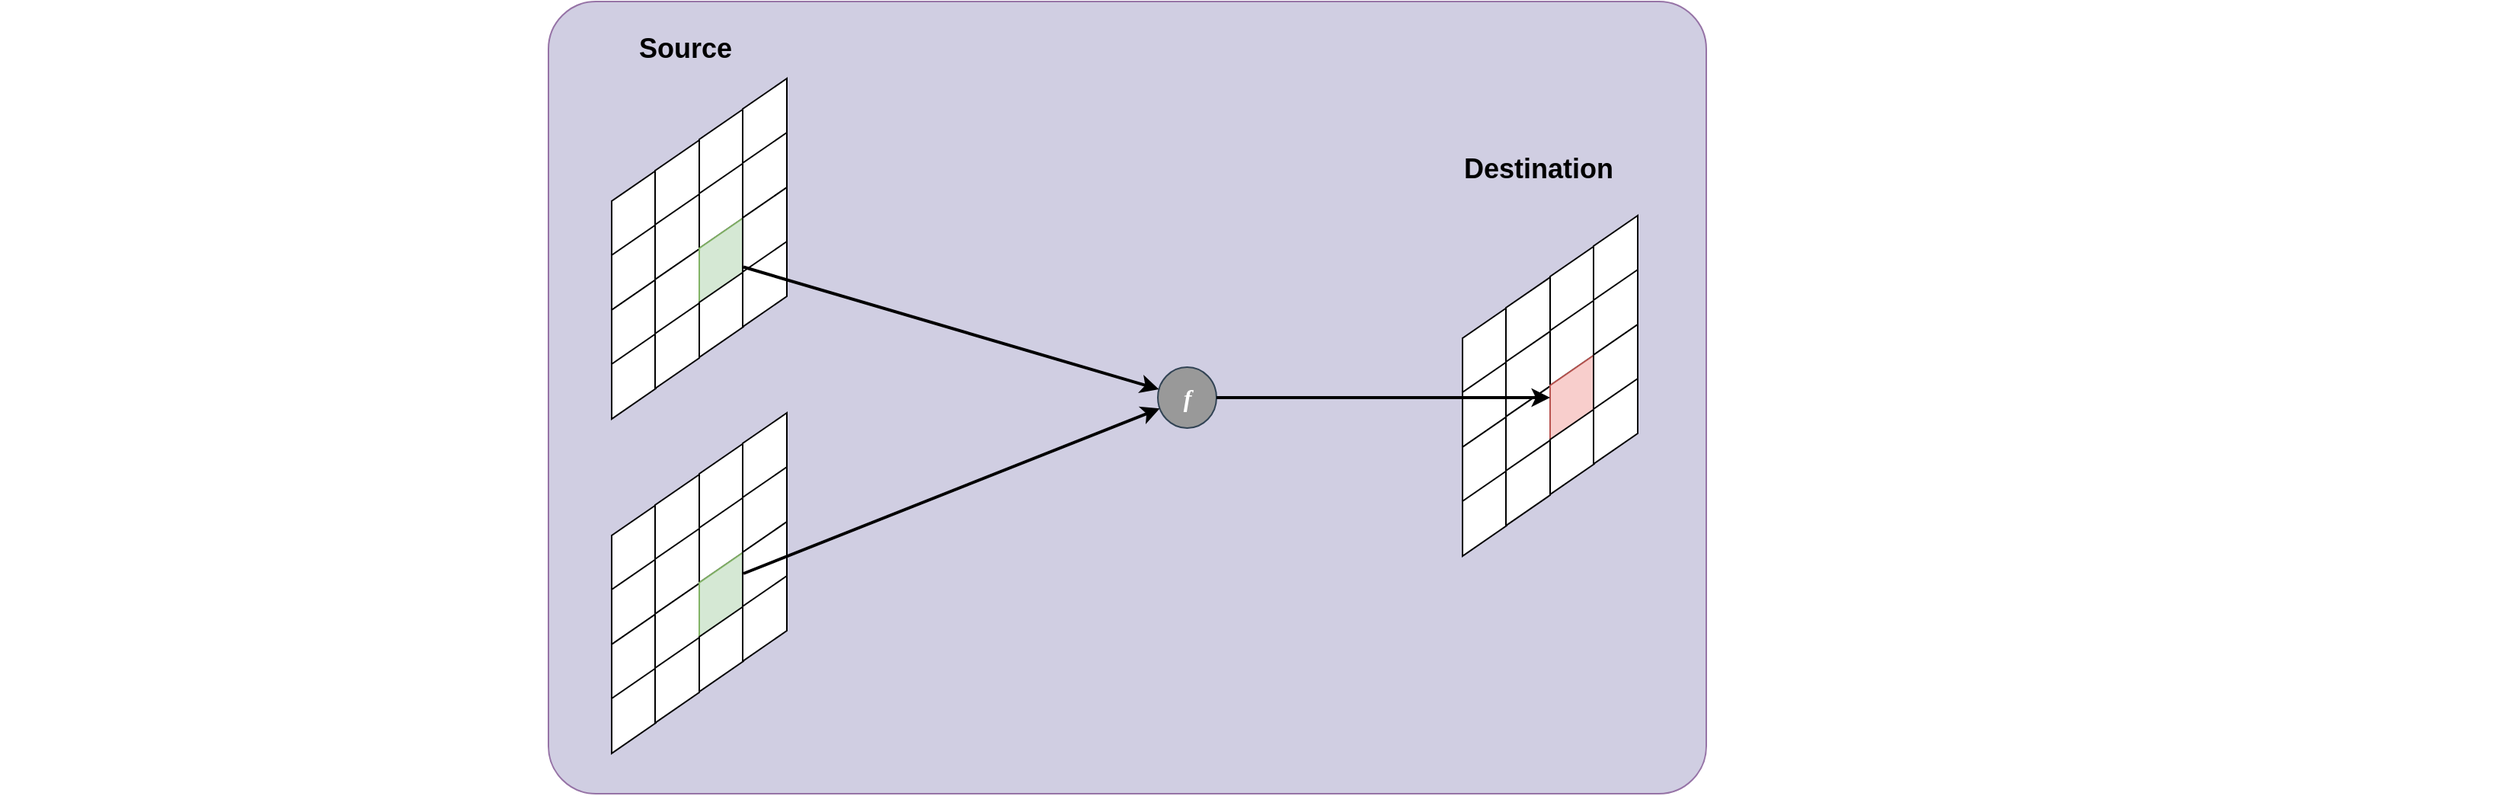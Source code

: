 <mxfile version="21.1.2" type="device">
  <diagram name="ページ1" id="mtlcL68E5AI3Iho4TW-G">
    <mxGraphModel dx="1418" dy="775" grid="1" gridSize="10" guides="1" tooltips="1" connect="1" arrows="1" fold="1" page="1" pageScale="1" pageWidth="1169" pageHeight="827" math="0" shadow="0">
      <root>
        <mxCell id="0" />
        <mxCell id="1" parent="0" />
        <mxCell id="j9-dcWAEOjWl5oAE17kt-1" value="" style="rounded=1;whiteSpace=wrap;html=1;arcSize=6;strokeColor=#9673a6;fillColor=#D0CEE2;" vertex="1" parent="1">
          <mxGeometry x="360" width="760" height="520" as="geometry" />
        </mxCell>
        <mxCell id="j9-dcWAEOjWl5oAE17kt-2" value="" style="group" vertex="1" connectable="0" parent="1">
          <mxGeometry x="401.5" y="50.5" width="115" height="223.5" as="geometry" />
        </mxCell>
        <mxCell id="j9-dcWAEOjWl5oAE17kt-3" value="" style="shape=parallelogram;perimeter=parallelogramPerimeter;whiteSpace=wrap;html=1;fixedSize=1;flipH=1;rotation=-90;container=0;" vertex="1" parent="j9-dcWAEOjWl5oAE17kt-2">
          <mxGeometry x="-13.5" y="74" width="56" height="29" as="geometry" />
        </mxCell>
        <mxCell id="j9-dcWAEOjWl5oAE17kt-4" value="" style="shape=parallelogram;perimeter=parallelogramPerimeter;whiteSpace=wrap;html=1;fixedSize=1;flipH=1;rotation=-90;container=0;" vertex="1" parent="j9-dcWAEOjWl5oAE17kt-2">
          <mxGeometry x="-13.5" y="109.5" width="56" height="29" as="geometry" />
        </mxCell>
        <mxCell id="j9-dcWAEOjWl5oAE17kt-5" value="" style="shape=parallelogram;perimeter=parallelogramPerimeter;whiteSpace=wrap;html=1;fixedSize=1;flipH=1;rotation=-90;container=0;" vertex="1" parent="j9-dcWAEOjWl5oAE17kt-2">
          <mxGeometry x="-13.5" y="145.5" width="56" height="29" as="geometry" />
        </mxCell>
        <mxCell id="j9-dcWAEOjWl5oAE17kt-6" value="" style="shape=parallelogram;perimeter=parallelogramPerimeter;whiteSpace=wrap;html=1;fixedSize=1;flipH=1;rotation=-90;container=0;" vertex="1" parent="j9-dcWAEOjWl5oAE17kt-2">
          <mxGeometry x="-13.5" y="181" width="56" height="29" as="geometry" />
        </mxCell>
        <mxCell id="j9-dcWAEOjWl5oAE17kt-7" value="" style="shape=parallelogram;perimeter=parallelogramPerimeter;whiteSpace=wrap;html=1;fixedSize=1;flipH=1;rotation=-90;container=0;" vertex="1" parent="j9-dcWAEOjWl5oAE17kt-2">
          <mxGeometry x="15" y="54" width="56" height="29" as="geometry" />
        </mxCell>
        <mxCell id="j9-dcWAEOjWl5oAE17kt-8" value="" style="shape=parallelogram;perimeter=parallelogramPerimeter;whiteSpace=wrap;html=1;fixedSize=1;flipH=1;rotation=-90;container=0;" vertex="1" parent="j9-dcWAEOjWl5oAE17kt-2">
          <mxGeometry x="15" y="89.5" width="56" height="29" as="geometry" />
        </mxCell>
        <mxCell id="j9-dcWAEOjWl5oAE17kt-9" value="" style="shape=parallelogram;perimeter=parallelogramPerimeter;whiteSpace=wrap;html=1;fixedSize=1;flipH=1;rotation=-90;container=0;" vertex="1" parent="j9-dcWAEOjWl5oAE17kt-2">
          <mxGeometry x="15" y="125.5" width="56" height="29" as="geometry" />
        </mxCell>
        <mxCell id="j9-dcWAEOjWl5oAE17kt-10" value="" style="shape=parallelogram;perimeter=parallelogramPerimeter;whiteSpace=wrap;html=1;fixedSize=1;flipH=1;rotation=-90;container=0;" vertex="1" parent="j9-dcWAEOjWl5oAE17kt-2">
          <mxGeometry x="15" y="161" width="56" height="29" as="geometry" />
        </mxCell>
        <mxCell id="j9-dcWAEOjWl5oAE17kt-11" value="" style="shape=parallelogram;perimeter=parallelogramPerimeter;whiteSpace=wrap;html=1;fixedSize=1;flipH=1;rotation=-90;container=0;" vertex="1" parent="j9-dcWAEOjWl5oAE17kt-2">
          <mxGeometry x="44" y="33.5" width="56" height="29" as="geometry" />
        </mxCell>
        <mxCell id="j9-dcWAEOjWl5oAE17kt-12" value="" style="shape=parallelogram;perimeter=parallelogramPerimeter;whiteSpace=wrap;html=1;fixedSize=1;flipH=1;rotation=-90;container=0;" vertex="1" parent="j9-dcWAEOjWl5oAE17kt-2">
          <mxGeometry x="44" y="69" width="56" height="29" as="geometry" />
        </mxCell>
        <mxCell id="j9-dcWAEOjWl5oAE17kt-13" value="" style="shape=parallelogram;perimeter=parallelogramPerimeter;whiteSpace=wrap;html=1;fixedSize=1;flipH=1;rotation=-90;fillColor=#d5e8d4;strokeColor=#82b366;container=0;" vertex="1" parent="j9-dcWAEOjWl5oAE17kt-2">
          <mxGeometry x="44" y="105" width="56" height="29" as="geometry" />
        </mxCell>
        <mxCell id="j9-dcWAEOjWl5oAE17kt-14" value="" style="shape=parallelogram;perimeter=parallelogramPerimeter;whiteSpace=wrap;html=1;fixedSize=1;flipH=1;rotation=-90;container=0;" vertex="1" parent="j9-dcWAEOjWl5oAE17kt-2">
          <mxGeometry x="44" y="140.5" width="56" height="29" as="geometry" />
        </mxCell>
        <mxCell id="j9-dcWAEOjWl5oAE17kt-15" value="" style="shape=parallelogram;perimeter=parallelogramPerimeter;whiteSpace=wrap;html=1;fixedSize=1;flipH=1;rotation=-90;container=0;" vertex="1" parent="j9-dcWAEOjWl5oAE17kt-2">
          <mxGeometry x="72.5" y="13.5" width="56" height="29" as="geometry" />
        </mxCell>
        <mxCell id="j9-dcWAEOjWl5oAE17kt-16" value="" style="shape=parallelogram;perimeter=parallelogramPerimeter;whiteSpace=wrap;html=1;fixedSize=1;flipH=1;rotation=-90;container=0;" vertex="1" parent="j9-dcWAEOjWl5oAE17kt-2">
          <mxGeometry x="72.5" y="49" width="56" height="29" as="geometry" />
        </mxCell>
        <mxCell id="j9-dcWAEOjWl5oAE17kt-17" value="" style="shape=parallelogram;perimeter=parallelogramPerimeter;whiteSpace=wrap;html=1;fixedSize=1;flipH=1;rotation=-90;container=0;" vertex="1" parent="j9-dcWAEOjWl5oAE17kt-2">
          <mxGeometry x="72.5" y="85" width="56" height="29" as="geometry" />
        </mxCell>
        <mxCell id="j9-dcWAEOjWl5oAE17kt-18" value="" style="shape=parallelogram;perimeter=parallelogramPerimeter;whiteSpace=wrap;html=1;fixedSize=1;flipH=1;rotation=-90;container=0;" vertex="1" parent="j9-dcWAEOjWl5oAE17kt-2">
          <mxGeometry x="72.5" y="120.5" width="56" height="29" as="geometry" />
        </mxCell>
        <mxCell id="j9-dcWAEOjWl5oAE17kt-19" value="" style="group" vertex="1" connectable="0" parent="1">
          <mxGeometry x="401.5" y="270" width="115" height="223.5" as="geometry" />
        </mxCell>
        <mxCell id="j9-dcWAEOjWl5oAE17kt-20" value="" style="shape=parallelogram;perimeter=parallelogramPerimeter;whiteSpace=wrap;html=1;fixedSize=1;flipH=1;rotation=-90;container=0;" vertex="1" parent="j9-dcWAEOjWl5oAE17kt-19">
          <mxGeometry x="-13.5" y="74" width="56" height="29" as="geometry" />
        </mxCell>
        <mxCell id="j9-dcWAEOjWl5oAE17kt-21" value="" style="shape=parallelogram;perimeter=parallelogramPerimeter;whiteSpace=wrap;html=1;fixedSize=1;flipH=1;rotation=-90;container=0;" vertex="1" parent="j9-dcWAEOjWl5oAE17kt-19">
          <mxGeometry x="-13.5" y="109.5" width="56" height="29" as="geometry" />
        </mxCell>
        <mxCell id="j9-dcWAEOjWl5oAE17kt-22" value="" style="shape=parallelogram;perimeter=parallelogramPerimeter;whiteSpace=wrap;html=1;fixedSize=1;flipH=1;rotation=-90;container=0;" vertex="1" parent="j9-dcWAEOjWl5oAE17kt-19">
          <mxGeometry x="-13.5" y="145.5" width="56" height="29" as="geometry" />
        </mxCell>
        <mxCell id="j9-dcWAEOjWl5oAE17kt-23" value="" style="shape=parallelogram;perimeter=parallelogramPerimeter;whiteSpace=wrap;html=1;fixedSize=1;flipH=1;rotation=-90;container=0;" vertex="1" parent="j9-dcWAEOjWl5oAE17kt-19">
          <mxGeometry x="-13.5" y="181" width="56" height="29" as="geometry" />
        </mxCell>
        <mxCell id="j9-dcWAEOjWl5oAE17kt-24" value="" style="shape=parallelogram;perimeter=parallelogramPerimeter;whiteSpace=wrap;html=1;fixedSize=1;flipH=1;rotation=-90;container=0;" vertex="1" parent="j9-dcWAEOjWl5oAE17kt-19">
          <mxGeometry x="15" y="54" width="56" height="29" as="geometry" />
        </mxCell>
        <mxCell id="j9-dcWAEOjWl5oAE17kt-25" value="" style="shape=parallelogram;perimeter=parallelogramPerimeter;whiteSpace=wrap;html=1;fixedSize=1;flipH=1;rotation=-90;container=0;" vertex="1" parent="j9-dcWAEOjWl5oAE17kt-19">
          <mxGeometry x="15" y="89.5" width="56" height="29" as="geometry" />
        </mxCell>
        <mxCell id="j9-dcWAEOjWl5oAE17kt-26" value="" style="shape=parallelogram;perimeter=parallelogramPerimeter;whiteSpace=wrap;html=1;fixedSize=1;flipH=1;rotation=-90;container=0;" vertex="1" parent="j9-dcWAEOjWl5oAE17kt-19">
          <mxGeometry x="15" y="125.5" width="56" height="29" as="geometry" />
        </mxCell>
        <mxCell id="j9-dcWAEOjWl5oAE17kt-27" value="" style="shape=parallelogram;perimeter=parallelogramPerimeter;whiteSpace=wrap;html=1;fixedSize=1;flipH=1;rotation=-90;container=0;" vertex="1" parent="j9-dcWAEOjWl5oAE17kt-19">
          <mxGeometry x="15" y="161" width="56" height="29" as="geometry" />
        </mxCell>
        <mxCell id="j9-dcWAEOjWl5oAE17kt-28" value="" style="shape=parallelogram;perimeter=parallelogramPerimeter;whiteSpace=wrap;html=1;fixedSize=1;flipH=1;rotation=-90;container=0;" vertex="1" parent="j9-dcWAEOjWl5oAE17kt-19">
          <mxGeometry x="44" y="33.5" width="56" height="29" as="geometry" />
        </mxCell>
        <mxCell id="j9-dcWAEOjWl5oAE17kt-29" value="" style="shape=parallelogram;perimeter=parallelogramPerimeter;whiteSpace=wrap;html=1;fixedSize=1;flipH=1;rotation=-90;container=0;" vertex="1" parent="j9-dcWAEOjWl5oAE17kt-19">
          <mxGeometry x="44" y="69" width="56" height="29" as="geometry" />
        </mxCell>
        <mxCell id="j9-dcWAEOjWl5oAE17kt-30" value="" style="shape=parallelogram;perimeter=parallelogramPerimeter;whiteSpace=wrap;html=1;fixedSize=1;flipH=1;rotation=-90;fillColor=#d5e8d4;strokeColor=#82b366;container=0;" vertex="1" parent="j9-dcWAEOjWl5oAE17kt-19">
          <mxGeometry x="44" y="105" width="56" height="29" as="geometry" />
        </mxCell>
        <mxCell id="j9-dcWAEOjWl5oAE17kt-31" value="" style="shape=parallelogram;perimeter=parallelogramPerimeter;whiteSpace=wrap;html=1;fixedSize=1;flipH=1;rotation=-90;container=0;" vertex="1" parent="j9-dcWAEOjWl5oAE17kt-19">
          <mxGeometry x="44" y="140.5" width="56" height="29" as="geometry" />
        </mxCell>
        <mxCell id="j9-dcWAEOjWl5oAE17kt-32" value="" style="shape=parallelogram;perimeter=parallelogramPerimeter;whiteSpace=wrap;html=1;fixedSize=1;flipH=1;rotation=-90;container=0;" vertex="1" parent="j9-dcWAEOjWl5oAE17kt-19">
          <mxGeometry x="72.5" y="13.5" width="56" height="29" as="geometry" />
        </mxCell>
        <mxCell id="j9-dcWAEOjWl5oAE17kt-33" value="" style="shape=parallelogram;perimeter=parallelogramPerimeter;whiteSpace=wrap;html=1;fixedSize=1;flipH=1;rotation=-90;container=0;" vertex="1" parent="j9-dcWAEOjWl5oAE17kt-19">
          <mxGeometry x="72.5" y="49" width="56" height="29" as="geometry" />
        </mxCell>
        <mxCell id="j9-dcWAEOjWl5oAE17kt-34" value="" style="shape=parallelogram;perimeter=parallelogramPerimeter;whiteSpace=wrap;html=1;fixedSize=1;flipH=1;rotation=-90;container=0;" vertex="1" parent="j9-dcWAEOjWl5oAE17kt-19">
          <mxGeometry x="72.5" y="85" width="56" height="29" as="geometry" />
        </mxCell>
        <mxCell id="j9-dcWAEOjWl5oAE17kt-35" value="" style="shape=parallelogram;perimeter=parallelogramPerimeter;whiteSpace=wrap;html=1;fixedSize=1;flipH=1;rotation=-90;container=0;" vertex="1" parent="j9-dcWAEOjWl5oAE17kt-19">
          <mxGeometry x="72.5" y="120.5" width="56" height="29" as="geometry" />
        </mxCell>
        <mxCell id="j9-dcWAEOjWl5oAE17kt-36" value="" style="group" vertex="1" connectable="0" parent="1">
          <mxGeometry x="960" y="140.5" width="115" height="223.5" as="geometry" />
        </mxCell>
        <mxCell id="j9-dcWAEOjWl5oAE17kt-37" value="" style="shape=parallelogram;perimeter=parallelogramPerimeter;whiteSpace=wrap;html=1;fixedSize=1;flipH=1;rotation=-90;" vertex="1" parent="j9-dcWAEOjWl5oAE17kt-36">
          <mxGeometry x="-13.5" y="74" width="56" height="29" as="geometry" />
        </mxCell>
        <mxCell id="j9-dcWAEOjWl5oAE17kt-38" value="" style="shape=parallelogram;perimeter=parallelogramPerimeter;whiteSpace=wrap;html=1;fixedSize=1;flipH=1;rotation=-90;" vertex="1" parent="j9-dcWAEOjWl5oAE17kt-36">
          <mxGeometry x="-13.5" y="109.5" width="56" height="29" as="geometry" />
        </mxCell>
        <mxCell id="j9-dcWAEOjWl5oAE17kt-39" value="" style="shape=parallelogram;perimeter=parallelogramPerimeter;whiteSpace=wrap;html=1;fixedSize=1;flipH=1;rotation=-90;" vertex="1" parent="j9-dcWAEOjWl5oAE17kt-36">
          <mxGeometry x="-13.5" y="145.5" width="56" height="29" as="geometry" />
        </mxCell>
        <mxCell id="j9-dcWAEOjWl5oAE17kt-40" value="" style="shape=parallelogram;perimeter=parallelogramPerimeter;whiteSpace=wrap;html=1;fixedSize=1;flipH=1;rotation=-90;" vertex="1" parent="j9-dcWAEOjWl5oAE17kt-36">
          <mxGeometry x="-13.5" y="181" width="56" height="29" as="geometry" />
        </mxCell>
        <mxCell id="j9-dcWAEOjWl5oAE17kt-41" value="" style="shape=parallelogram;perimeter=parallelogramPerimeter;whiteSpace=wrap;html=1;fixedSize=1;flipH=1;rotation=-90;" vertex="1" parent="j9-dcWAEOjWl5oAE17kt-36">
          <mxGeometry x="15" y="54" width="56" height="29" as="geometry" />
        </mxCell>
        <mxCell id="j9-dcWAEOjWl5oAE17kt-42" value="" style="shape=parallelogram;perimeter=parallelogramPerimeter;whiteSpace=wrap;html=1;fixedSize=1;flipH=1;rotation=-90;" vertex="1" parent="j9-dcWAEOjWl5oAE17kt-36">
          <mxGeometry x="15" y="89.5" width="56" height="29" as="geometry" />
        </mxCell>
        <mxCell id="j9-dcWAEOjWl5oAE17kt-43" value="" style="shape=parallelogram;perimeter=parallelogramPerimeter;whiteSpace=wrap;html=1;fixedSize=1;flipH=1;rotation=-90;" vertex="1" parent="j9-dcWAEOjWl5oAE17kt-36">
          <mxGeometry x="15" y="125.5" width="56" height="29" as="geometry" />
        </mxCell>
        <mxCell id="j9-dcWAEOjWl5oAE17kt-44" value="" style="shape=parallelogram;perimeter=parallelogramPerimeter;whiteSpace=wrap;html=1;fixedSize=1;flipH=1;rotation=-90;" vertex="1" parent="j9-dcWAEOjWl5oAE17kt-36">
          <mxGeometry x="15" y="161" width="56" height="29" as="geometry" />
        </mxCell>
        <mxCell id="j9-dcWAEOjWl5oAE17kt-45" value="" style="shape=parallelogram;perimeter=parallelogramPerimeter;whiteSpace=wrap;html=1;fixedSize=1;flipH=1;rotation=-90;" vertex="1" parent="j9-dcWAEOjWl5oAE17kt-36">
          <mxGeometry x="44" y="33.5" width="56" height="29" as="geometry" />
        </mxCell>
        <mxCell id="j9-dcWAEOjWl5oAE17kt-46" value="" style="shape=parallelogram;perimeter=parallelogramPerimeter;whiteSpace=wrap;html=1;fixedSize=1;flipH=1;rotation=-90;" vertex="1" parent="j9-dcWAEOjWl5oAE17kt-36">
          <mxGeometry x="44" y="69" width="56" height="29" as="geometry" />
        </mxCell>
        <mxCell id="j9-dcWAEOjWl5oAE17kt-47" value="" style="shape=parallelogram;perimeter=parallelogramPerimeter;whiteSpace=wrap;html=1;fixedSize=1;flipH=1;rotation=-90;fillColor=#f8cecc;strokeColor=#b85450;" vertex="1" parent="j9-dcWAEOjWl5oAE17kt-36">
          <mxGeometry x="44" y="105" width="56" height="29" as="geometry" />
        </mxCell>
        <mxCell id="j9-dcWAEOjWl5oAE17kt-48" value="" style="shape=parallelogram;perimeter=parallelogramPerimeter;whiteSpace=wrap;html=1;fixedSize=1;flipH=1;rotation=-90;" vertex="1" parent="j9-dcWAEOjWl5oAE17kt-36">
          <mxGeometry x="44" y="140.5" width="56" height="29" as="geometry" />
        </mxCell>
        <mxCell id="j9-dcWAEOjWl5oAE17kt-49" value="" style="shape=parallelogram;perimeter=parallelogramPerimeter;whiteSpace=wrap;html=1;fixedSize=1;flipH=1;rotation=-90;" vertex="1" parent="j9-dcWAEOjWl5oAE17kt-36">
          <mxGeometry x="72.5" y="13.5" width="56" height="29" as="geometry" />
        </mxCell>
        <mxCell id="j9-dcWAEOjWl5oAE17kt-50" value="" style="shape=parallelogram;perimeter=parallelogramPerimeter;whiteSpace=wrap;html=1;fixedSize=1;flipH=1;rotation=-90;" vertex="1" parent="j9-dcWAEOjWl5oAE17kt-36">
          <mxGeometry x="72.5" y="49" width="56" height="29" as="geometry" />
        </mxCell>
        <mxCell id="j9-dcWAEOjWl5oAE17kt-51" value="" style="shape=parallelogram;perimeter=parallelogramPerimeter;whiteSpace=wrap;html=1;fixedSize=1;flipH=1;rotation=-90;" vertex="1" parent="j9-dcWAEOjWl5oAE17kt-36">
          <mxGeometry x="72.5" y="85" width="56" height="29" as="geometry" />
        </mxCell>
        <mxCell id="j9-dcWAEOjWl5oAE17kt-52" value="" style="shape=parallelogram;perimeter=parallelogramPerimeter;whiteSpace=wrap;html=1;fixedSize=1;flipH=1;rotation=-90;" vertex="1" parent="j9-dcWAEOjWl5oAE17kt-36">
          <mxGeometry x="72.5" y="120.5" width="56" height="29" as="geometry" />
        </mxCell>
        <mxCell id="j9-dcWAEOjWl5oAE17kt-53" value="" style="rounded=0;whiteSpace=wrap;html=1;fillColor=none;strokeColor=none;" vertex="1" parent="1">
          <mxGeometry width="40" height="40" as="geometry" />
        </mxCell>
        <mxCell id="j9-dcWAEOjWl5oAE17kt-54" value="" style="rounded=0;whiteSpace=wrap;html=1;fillColor=none;strokeColor=none;" vertex="1" parent="1">
          <mxGeometry x="1600" width="40" height="40" as="geometry" />
        </mxCell>
        <mxCell id="j9-dcWAEOjWl5oAE17kt-55" value="f" style="ellipse;whiteSpace=wrap;html=1;fontStyle=3;fontSize=16;fontFamily=Georgia;fillColor=#999999;strokeColor=#314354;fontColor=#ffffff;" vertex="1" parent="1">
          <mxGeometry x="760" y="240" width="38.5" height="40" as="geometry" />
        </mxCell>
        <mxCell id="j9-dcWAEOjWl5oAE17kt-56" value="" style="endArrow=classic;html=1;rounded=0;strokeWidth=2;exitX=1;exitY=0.5;exitDx=0;exitDy=0;strokeColor=#000000;" edge="1" parent="1" source="j9-dcWAEOjWl5oAE17kt-55" target="j9-dcWAEOjWl5oAE17kt-47">
          <mxGeometry width="50" height="50" relative="1" as="geometry">
            <mxPoint x="496.5" y="270" as="sourcePoint" />
            <mxPoint x="1027.5" y="270" as="targetPoint" />
          </mxGeometry>
        </mxCell>
        <mxCell id="j9-dcWAEOjWl5oAE17kt-57" value="" style="endArrow=classic;html=1;rounded=0;strokeWidth=2;strokeColor=#000000;" edge="1" parent="1" source="j9-dcWAEOjWl5oAE17kt-13" target="j9-dcWAEOjWl5oAE17kt-55">
          <mxGeometry width="50" height="50" relative="1" as="geometry">
            <mxPoint x="711.5" y="330" as="sourcePoint" />
            <mxPoint x="761.5" y="280" as="targetPoint" />
          </mxGeometry>
        </mxCell>
        <mxCell id="j9-dcWAEOjWl5oAE17kt-58" value="" style="endArrow=classic;html=1;rounded=0;strokeWidth=2;strokeColor=#000000;exitX=0.75;exitY=1;exitDx=0;exitDy=0;" edge="1" parent="1" source="j9-dcWAEOjWl5oAE17kt-30" target="j9-dcWAEOjWl5oAE17kt-55">
          <mxGeometry width="50" height="50" relative="1" as="geometry">
            <mxPoint x="860" y="600" as="sourcePoint" />
            <mxPoint x="760" y="350" as="targetPoint" />
          </mxGeometry>
        </mxCell>
        <mxCell id="j9-dcWAEOjWl5oAE17kt-59" value="&lt;span style=&quot;font-size: 18px;&quot;&gt;Destination&lt;/span&gt;" style="rounded=0;whiteSpace=wrap;html=1;fontStyle=1;fontSize=18;strokeColor=none;fillColor=none;" vertex="1" parent="1">
          <mxGeometry x="950" y="90" width="120" height="40" as="geometry" />
        </mxCell>
        <mxCell id="j9-dcWAEOjWl5oAE17kt-60" value="&lt;span style=&quot;font-size: 18px;&quot;&gt;Source&lt;/span&gt;" style="rounded=0;whiteSpace=wrap;html=1;fontStyle=1;fontSize=18;strokeColor=none;fillColor=none;container=0;" vertex="1" parent="1">
          <mxGeometry x="390" y="10.5" width="120" height="40" as="geometry" />
        </mxCell>
      </root>
    </mxGraphModel>
  </diagram>
</mxfile>
